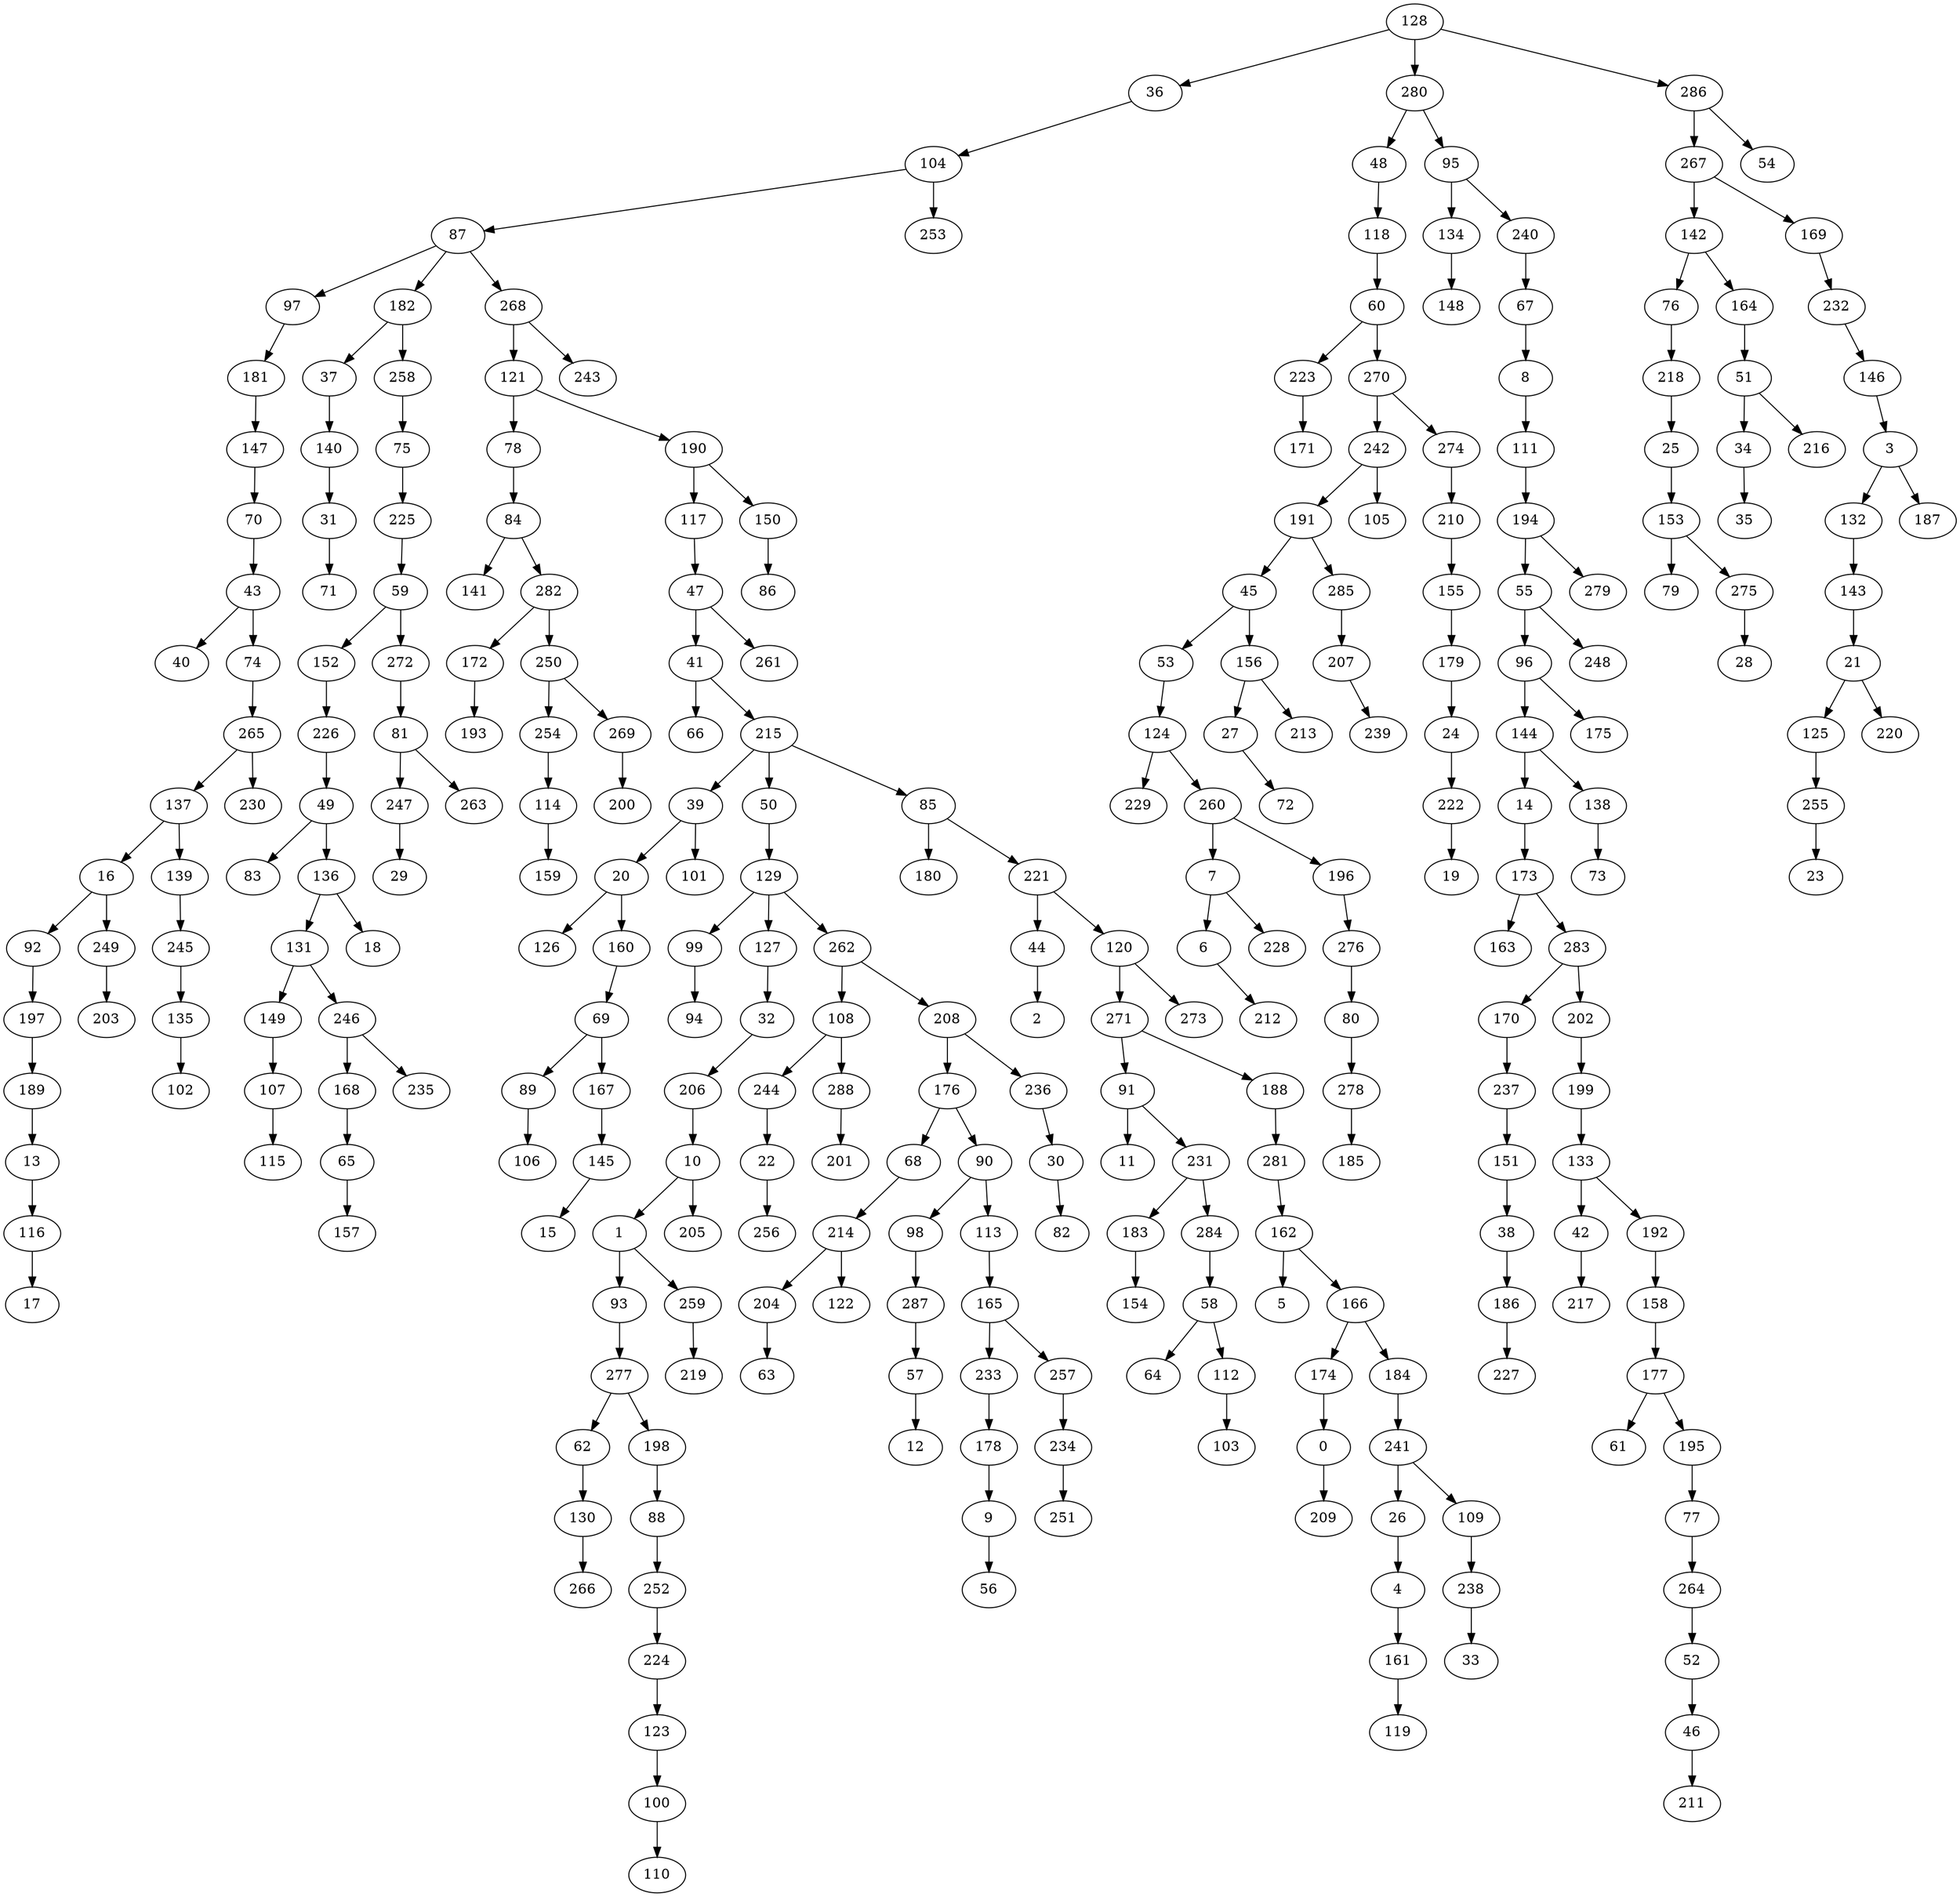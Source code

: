 strict digraph "" {
	0 -> 209;
	1 -> 93;
	1 -> 259;
	3 -> 132;
	3 -> 187;
	4 -> 161;
	6 -> 212;
	7 -> 6;
	7 -> 228;
	8 -> 111;
	9 -> 56;
	10 -> 1;
	10 -> 205;
	13 -> 116;
	14 -> 173;
	16 -> 92;
	16 -> 249;
	20 -> 126;
	20 -> 160;
	21 -> 125;
	21 -> 220;
	22 -> 256;
	24 -> 222;
	25 -> 153;
	26 -> 4;
	27 -> 72;
	30 -> 82;
	31 -> 71;
	32 -> 206;
	34 -> 35;
	36 -> 104;
	37 -> 140;
	38 -> 186;
	39 -> 20;
	39 -> 101;
	41 -> 66;
	41 -> 215;
	42 -> 217;
	43 -> 40;
	43 -> 74;
	44 -> 2;
	45 -> 53;
	45 -> 156;
	46 -> 211;
	47 -> 41;
	47 -> 261;
	48 -> 118;
	49 -> 83;
	49 -> 136;
	50 -> 129;
	51 -> 34;
	51 -> 216;
	52 -> 46;
	53 -> 124;
	55 -> 96;
	55 -> 248;
	57 -> 12;
	58 -> 64;
	58 -> 112;
	59 -> 152;
	59 -> 272;
	60 -> 223;
	60 -> 270;
	62 -> 130;
	65 -> 157;
	67 -> 8;
	68 -> 214;
	69 -> 89;
	69 -> 167;
	70 -> 43;
	74 -> 265;
	75 -> 225;
	76 -> 218;
	77 -> 264;
	78 -> 84;
	80 -> 278;
	81 -> 247;
	81 -> 263;
	84 -> 141;
	84 -> 282;
	85 -> 180;
	85 -> 221;
	87 -> 97;
	87 -> 182;
	87 -> 268;
	88 -> 252;
	89 -> 106;
	90 -> 98;
	90 -> 113;
	91 -> 11;
	91 -> 231;
	92 -> 197;
	93 -> 277;
	95 -> 134;
	95 -> 240;
	96 -> 144;
	96 -> 175;
	97 -> 181;
	98 -> 287;
	99 -> 94;
	100 -> 110;
	104 -> 87;
	104 -> 253;
	107 -> 115;
	108 -> 244;
	108 -> 288;
	109 -> 238;
	111 -> 194;
	112 -> 103;
	113 -> 165;
	114 -> 159;
	116 -> 17;
	117 -> 47;
	118 -> 60;
	120 -> 271;
	120 -> 273;
	121 -> 78;
	121 -> 190;
	123 -> 100;
	124 -> 229;
	124 -> 260;
	125 -> 255;
	127 -> 32;
	128 -> 36;
	128 -> 280;
	128 -> 286;
	129 -> 99;
	129 -> 127;
	129 -> 262;
	130 -> 266;
	131 -> 149;
	131 -> 246;
	132 -> 143;
	133 -> 42;
	133 -> 192;
	134 -> 148;
	135 -> 102;
	136 -> 18;
	136 -> 131;
	137 -> 16;
	137 -> 139;
	138 -> 73;
	139 -> 245;
	140 -> 31;
	142 -> 76;
	142 -> 164;
	143 -> 21;
	144 -> 14;
	144 -> 138;
	145 -> 15;
	146 -> 3;
	147 -> 70;
	149 -> 107;
	150 -> 86;
	151 -> 38;
	152 -> 226;
	153 -> 79;
	153 -> 275;
	155 -> 179;
	156 -> 27;
	156 -> 213;
	158 -> 177;
	160 -> 69;
	161 -> 119;
	162 -> 5;
	162 -> 166;
	164 -> 51;
	165 -> 233;
	165 -> 257;
	166 -> 174;
	166 -> 184;
	167 -> 145;
	168 -> 65;
	169 -> 232;
	170 -> 237;
	172 -> 193;
	173 -> 163;
	173 -> 283;
	174 -> 0;
	176 -> 68;
	176 -> 90;
	177 -> 61;
	177 -> 195;
	178 -> 9;
	179 -> 24;
	181 -> 147;
	182 -> 37;
	182 -> 258;
	183 -> 154;
	184 -> 241;
	186 -> 227;
	188 -> 281;
	189 -> 13;
	190 -> 117;
	190 -> 150;
	191 -> 45;
	191 -> 285;
	192 -> 158;
	194 -> 55;
	194 -> 279;
	195 -> 77;
	196 -> 276;
	197 -> 189;
	198 -> 88;
	199 -> 133;
	202 -> 199;
	204 -> 63;
	206 -> 10;
	207 -> 239;
	208 -> 176;
	208 -> 236;
	210 -> 155;
	214 -> 122;
	214 -> 204;
	215 -> 39;
	215 -> 50;
	215 -> 85;
	218 -> 25;
	221 -> 44;
	221 -> 120;
	222 -> 19;
	223 -> 171;
	224 -> 123;
	225 -> 59;
	226 -> 49;
	231 -> 183;
	231 -> 284;
	232 -> 146;
	233 -> 178;
	234 -> 251;
	236 -> 30;
	237 -> 151;
	238 -> 33;
	240 -> 67;
	241 -> 26;
	241 -> 109;
	242 -> 105;
	242 -> 191;
	244 -> 22;
	245 -> 135;
	246 -> 168;
	246 -> 235;
	247 -> 29;
	249 -> 203;
	250 -> 254;
	250 -> 269;
	252 -> 224;
	254 -> 114;
	255 -> 23;
	257 -> 234;
	258 -> 75;
	259 -> 219;
	260 -> 7;
	260 -> 196;
	262 -> 108;
	262 -> 208;
	264 -> 52;
	265 -> 137;
	265 -> 230;
	267 -> 142;
	267 -> 169;
	268 -> 121;
	268 -> 243;
	269 -> 200;
	270 -> 242;
	270 -> 274;
	271 -> 91;
	271 -> 188;
	272 -> 81;
	274 -> 210;
	275 -> 28;
	276 -> 80;
	277 -> 62;
	277 -> 198;
	278 -> 185;
	280 -> 48;
	280 -> 95;
	281 -> 162;
	282 -> 172;
	282 -> 250;
	283 -> 170;
	283 -> 202;
	284 -> 58;
	285 -> 207;
	286 -> 54;
	286 -> 267;
	287 -> 57;
	288 -> 201;
}
